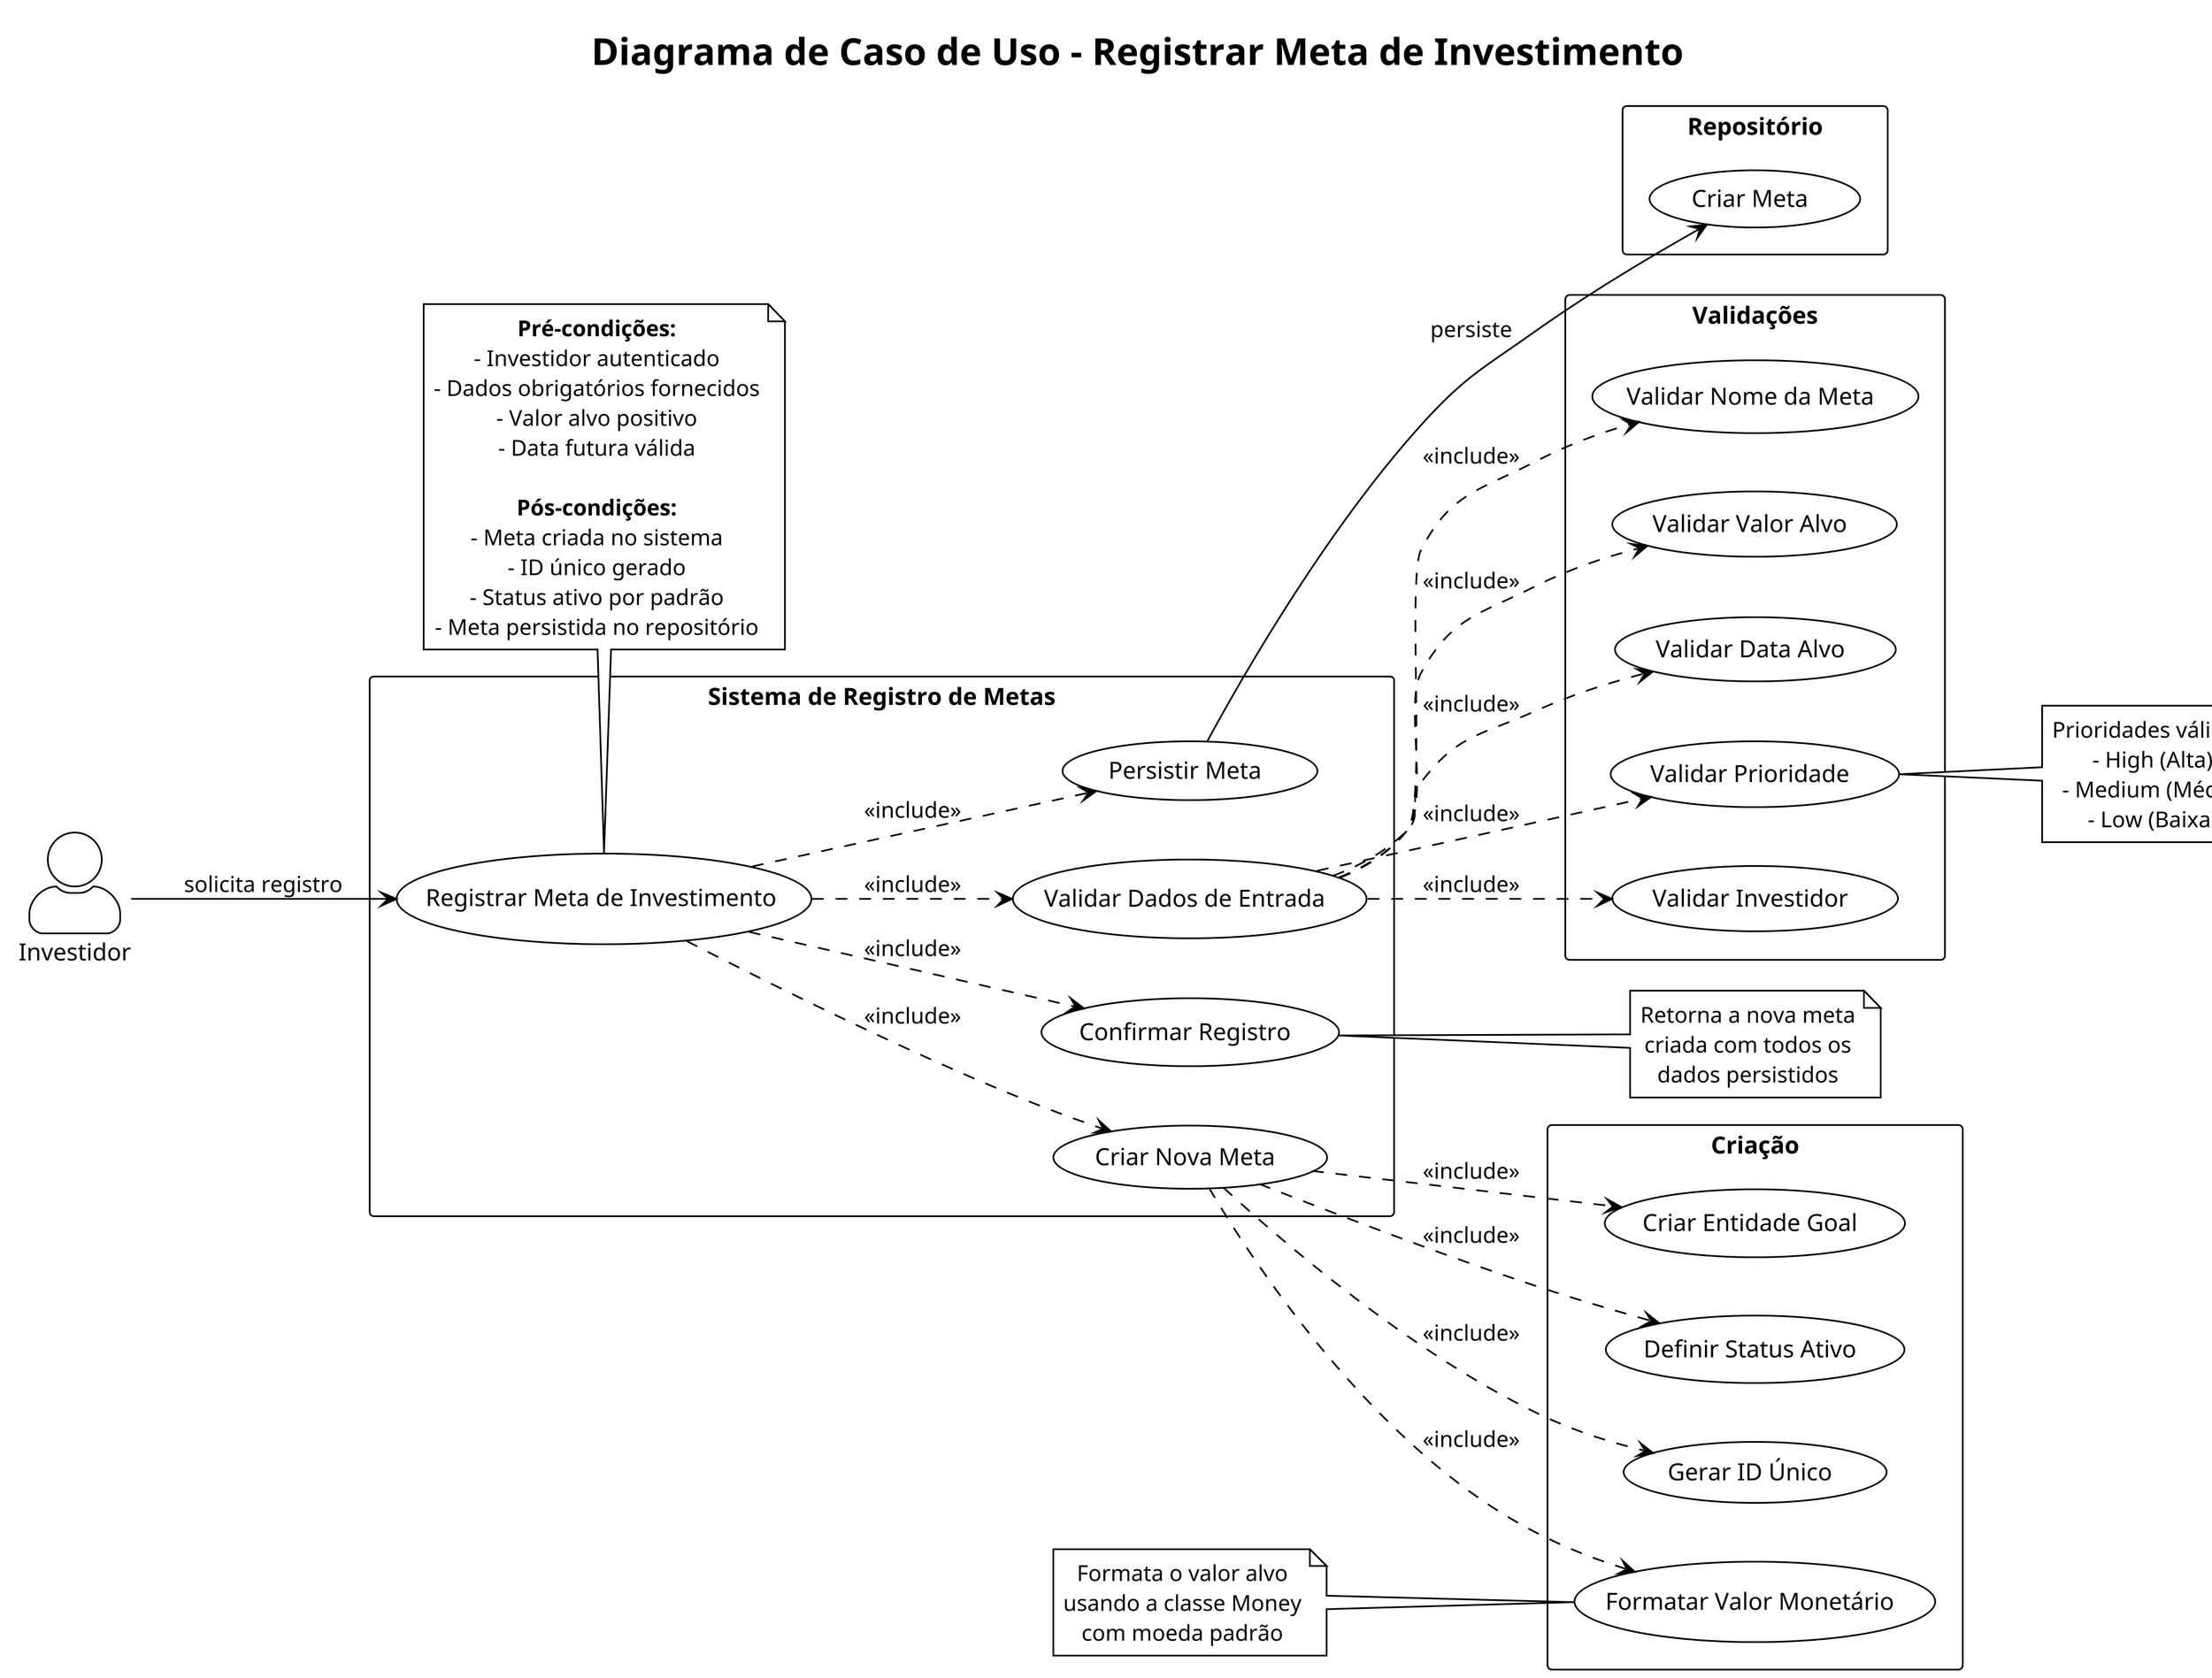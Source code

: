 @startuml Caso de Uso - Registrar Meta de Investimento
!theme plain
skinparam dpi 300
skinparam actorStyle awesome
skinparam packageStyle rectangle
skinparam backgroundColor white
skinparam defaultTextAlignment center
left to right direction

title Diagrama de Caso de Uso - Registrar Meta de Investimento

actor "Investidor" as Investor

package "Sistema de Registro de Metas" {
    usecase "Registrar Meta de Investimento" as UC1
    usecase "Validar Dados de Entrada" as UC2
    usecase "Criar Nova Meta" as UC3
    usecase "Persistir Meta" as UC4
    usecase "Confirmar Registro" as UC5
}

package "Validações" {
    usecase "Validar Investidor" as V1
    usecase "Validar Nome da Meta" as V2
    usecase "Validar Valor Alvo" as V3
    usecase "Validar Data Alvo" as V4
    usecase "Validar Prioridade" as V5
}

package "Criação" {
    usecase "Gerar ID Único" as C1
    usecase "Formatar Valor Monetário" as C2
    usecase "Criar Entidade Goal" as C3
    usecase "Definir Status Ativo" as C4
}

package "Repositório" {
    usecase "Criar Meta" as R1
}

Investor --> UC1 : solicita registro

UC1 ..> UC2 : <<include>>
UC1 ..> UC3 : <<include>>
UC1 ..> UC4 : <<include>>
UC1 ..> UC5 : <<include>>

UC2 ..> V1 : <<include>>
UC2 ..> V2 : <<include>>
UC2 ..> V3 : <<include>>
UC2 ..> V4 : <<include>>
UC2 ..> V5 : <<include>>

UC3 ..> C1 : <<include>>
UC3 ..> C2 : <<include>>
UC3 ..> C3 : <<include>>
UC3 ..> C4 : <<include>>

UC4 --> R1 : persiste

note right of V5
  Prioridades válidas:
  - High (Alta)
  - Medium (Média)
  - Low (Baixa)
end note

note bottom of UC1
  **Pré-condições:**
  - Investidor autenticado
  - Dados obrigatórios fornecidos
  - Valor alvo positivo
  - Data futura válida
  
  **Pós-condições:**
  - Meta criada no sistema
  - ID único gerado
  - Status ativo por padrão
  - Meta persistida no repositório
end note

note left of C2
  Formata o valor alvo
  usando a classe Money
  com moeda padrão
end note

note right of UC5
  Retorna a nova meta
  criada com todos os
  dados persistidos
end note

@enduml